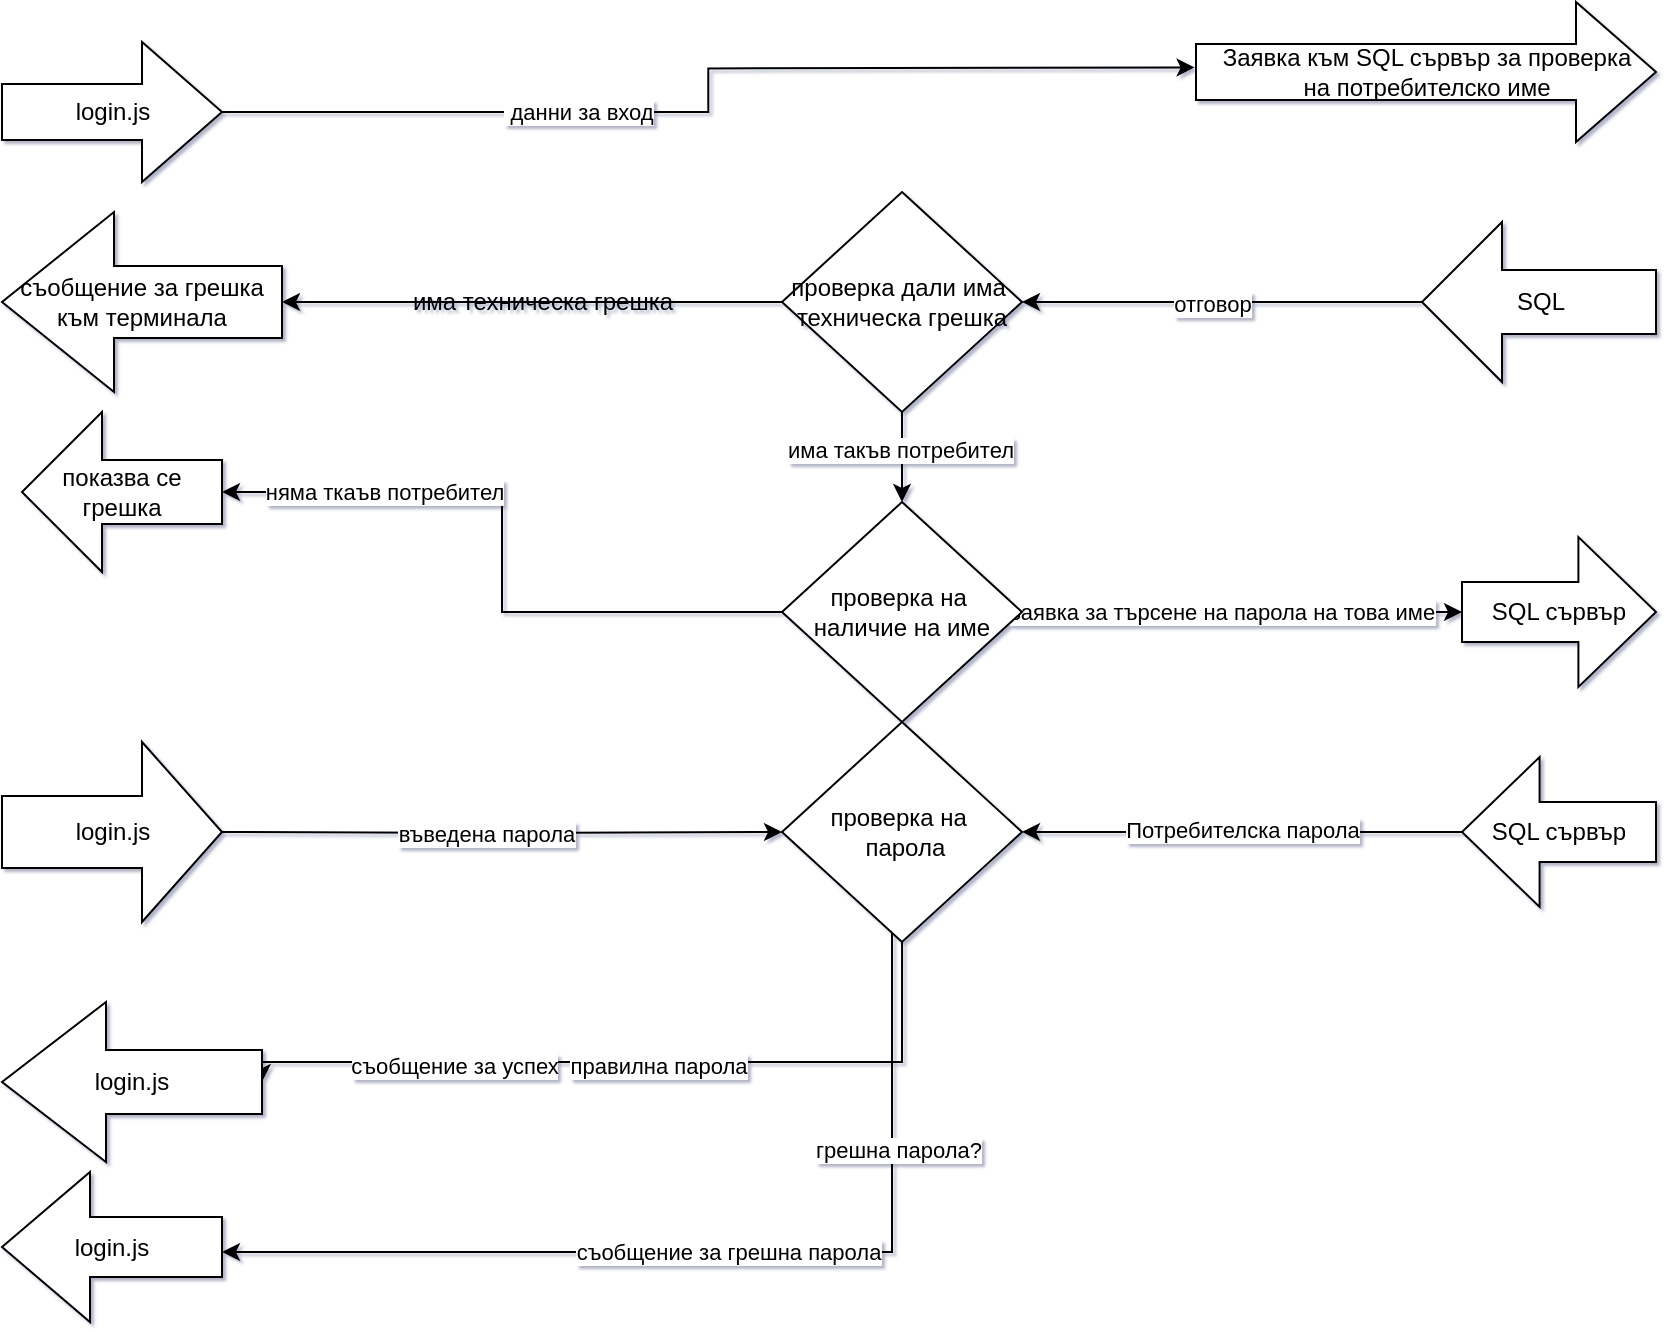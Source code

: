 <mxfile version="26.2.9">
  <diagram name="Страница-1" id="dQINFiQu-1OttCSfVZ5W">
    <mxGraphModel dx="1156" dy="663" grid="1" gridSize="10" guides="1" tooltips="1" connect="1" arrows="1" fold="1" page="1" pageScale="1" pageWidth="827" pageHeight="1169" background="none" math="0" shadow="1">
      <root>
        <mxCell id="0" />
        <mxCell id="1" parent="0" />
        <mxCell id="pEJdfVEvwErobP-8g5Ac-3" value="" style="edgeStyle=orthogonalEdgeStyle;rounded=0;orthogonalLoop=1;jettySize=auto;html=1;entryX=-0.003;entryY=0.427;entryDx=0;entryDy=0;entryPerimeter=0;" edge="1" parent="1" source="pEJdfVEvwErobP-8g5Ac-1">
          <mxGeometry relative="1" as="geometry">
            <mxPoint x="596.31" y="32.7" as="targetPoint" />
          </mxGeometry>
        </mxCell>
        <mxCell id="pEJdfVEvwErobP-8g5Ac-4" value="&amp;nbsp;данни за вход" style="edgeLabel;html=1;align=center;verticalAlign=middle;resizable=0;points=[];" vertex="1" connectable="0" parent="pEJdfVEvwErobP-8g5Ac-3">
          <mxGeometry x="-0.482" relative="1" as="geometry">
            <mxPoint x="46" as="offset" />
          </mxGeometry>
        </mxCell>
        <mxCell id="pEJdfVEvwErobP-8g5Ac-1" value="login.js" style="html=1;shadow=0;dashed=0;align=center;verticalAlign=middle;shape=mxgraph.arrows2.arrow;dy=0.6;dx=40;notch=0;" vertex="1" parent="1">
          <mxGeometry y="20" width="110" height="70" as="geometry" />
        </mxCell>
        <mxCell id="pEJdfVEvwErobP-8g5Ac-5" value="Заявка към SQL сървър за проверка&lt;div&gt;на потребителско име&lt;/div&gt;" style="html=1;shadow=0;dashed=0;align=center;verticalAlign=middle;shape=mxgraph.arrows2.arrow;dy=0.6;dx=40;notch=0;" vertex="1" parent="1">
          <mxGeometry x="597" width="230" height="70" as="geometry" />
        </mxCell>
        <mxCell id="pEJdfVEvwErobP-8g5Ac-8" value="" style="edgeStyle=orthogonalEdgeStyle;rounded=0;orthogonalLoop=1;jettySize=auto;html=1;" edge="1" parent="1" source="pEJdfVEvwErobP-8g5Ac-6" target="pEJdfVEvwErobP-8g5Ac-7">
          <mxGeometry relative="1" as="geometry" />
        </mxCell>
        <mxCell id="pEJdfVEvwErobP-8g5Ac-9" value="отговор" style="edgeLabel;html=1;align=center;verticalAlign=middle;resizable=0;points=[];" vertex="1" connectable="0" parent="pEJdfVEvwErobP-8g5Ac-8">
          <mxGeometry x="0.052" y="1" relative="1" as="geometry">
            <mxPoint as="offset" />
          </mxGeometry>
        </mxCell>
        <mxCell id="pEJdfVEvwErobP-8g5Ac-6" value="SQL" style="html=1;shadow=0;dashed=0;align=center;verticalAlign=middle;shape=mxgraph.arrows2.arrow;dy=0.6;dx=40;flipH=1;notch=0;" vertex="1" parent="1">
          <mxGeometry x="710" y="110" width="117" height="80" as="geometry" />
        </mxCell>
        <mxCell id="pEJdfVEvwErobP-8g5Ac-11" value="" style="edgeStyle=orthogonalEdgeStyle;rounded=0;orthogonalLoop=1;jettySize=auto;html=1;" edge="1" parent="1" source="pEJdfVEvwErobP-8g5Ac-7" target="pEJdfVEvwErobP-8g5Ac-10">
          <mxGeometry relative="1" as="geometry" />
        </mxCell>
        <mxCell id="pEJdfVEvwErobP-8g5Ac-14" value="" style="edgeStyle=orthogonalEdgeStyle;rounded=0;orthogonalLoop=1;jettySize=auto;html=1;" edge="1" parent="1" source="pEJdfVEvwErobP-8g5Ac-7" target="pEJdfVEvwErobP-8g5Ac-13">
          <mxGeometry relative="1" as="geometry" />
        </mxCell>
        <mxCell id="pEJdfVEvwErobP-8g5Ac-15" value="има такъв потребител" style="edgeLabel;html=1;align=center;verticalAlign=middle;resizable=0;points=[];" vertex="1" connectable="0" parent="pEJdfVEvwErobP-8g5Ac-14">
          <mxGeometry x="-0.186" y="-1" relative="1" as="geometry">
            <mxPoint as="offset" />
          </mxGeometry>
        </mxCell>
        <mxCell id="pEJdfVEvwErobP-8g5Ac-7" value="проверка дали има&amp;nbsp;&lt;div&gt;техническа грешка&lt;/div&gt;" style="rhombus;whiteSpace=wrap;html=1;shadow=0;dashed=0;" vertex="1" parent="1">
          <mxGeometry x="390" y="95" width="120" height="110" as="geometry" />
        </mxCell>
        <mxCell id="pEJdfVEvwErobP-8g5Ac-10" value="съобщение за грешка&lt;div&gt;към терминала&lt;/div&gt;" style="shape=singleArrow;whiteSpace=wrap;html=1;arrowWidth=0.4;arrowSize=0.4;shadow=0;dashed=0;flipH=1;" vertex="1" parent="1">
          <mxGeometry y="105" width="140" height="90" as="geometry" />
        </mxCell>
        <mxCell id="pEJdfVEvwErobP-8g5Ac-12" value="има техническа грешка" style="text;html=1;align=center;verticalAlign=middle;resizable=0;points=[];autosize=1;strokeColor=none;fillColor=none;" vertex="1" parent="1">
          <mxGeometry x="190" y="135" width="160" height="30" as="geometry" />
        </mxCell>
        <mxCell id="pEJdfVEvwErobP-8g5Ac-18" value="" style="edgeStyle=orthogonalEdgeStyle;rounded=0;orthogonalLoop=1;jettySize=auto;html=1;" edge="1" parent="1" source="pEJdfVEvwErobP-8g5Ac-13" target="pEJdfVEvwErobP-8g5Ac-17">
          <mxGeometry relative="1" as="geometry" />
        </mxCell>
        <mxCell id="pEJdfVEvwErobP-8g5Ac-19" value="няма ткаъв потребител" style="edgeLabel;html=1;align=center;verticalAlign=middle;resizable=0;points=[];" vertex="1" connectable="0" parent="pEJdfVEvwErobP-8g5Ac-18">
          <mxGeometry x="0.692" y="-3" relative="1" as="geometry">
            <mxPoint x="28" y="3" as="offset" />
          </mxGeometry>
        </mxCell>
        <mxCell id="pEJdfVEvwErobP-8g5Ac-21" value="" style="edgeStyle=orthogonalEdgeStyle;rounded=0;orthogonalLoop=1;jettySize=auto;html=1;" edge="1" parent="1" source="pEJdfVEvwErobP-8g5Ac-13" target="pEJdfVEvwErobP-8g5Ac-20">
          <mxGeometry relative="1" as="geometry" />
        </mxCell>
        <mxCell id="pEJdfVEvwErobP-8g5Ac-22" value="заявка за търсене на парола на това име" style="edgeLabel;html=1;align=center;verticalAlign=middle;resizable=0;points=[];" vertex="1" connectable="0" parent="pEJdfVEvwErobP-8g5Ac-21">
          <mxGeometry x="-0.387" y="1" relative="1" as="geometry">
            <mxPoint x="32" y="1" as="offset" />
          </mxGeometry>
        </mxCell>
        <mxCell id="pEJdfVEvwErobP-8g5Ac-13" value="проверка на&amp;nbsp;&lt;div&gt;наличие на име&lt;/div&gt;" style="rhombus;whiteSpace=wrap;html=1;shadow=0;dashed=0;" vertex="1" parent="1">
          <mxGeometry x="390" y="250" width="120" height="110" as="geometry" />
        </mxCell>
        <mxCell id="pEJdfVEvwErobP-8g5Ac-36" style="edgeStyle=orthogonalEdgeStyle;rounded=0;orthogonalLoop=1;jettySize=auto;html=1;entryX=0;entryY=0.5;entryDx=0;entryDy=0;entryPerimeter=0;" edge="1" parent="1">
          <mxGeometry relative="1" as="geometry">
            <mxPoint x="130" y="540.03" as="targetPoint" />
            <mxPoint x="450.029" y="470.004" as="sourcePoint" />
            <Array as="points">
              <mxPoint x="450" y="530.03" />
              <mxPoint x="130" y="530.03" />
            </Array>
          </mxGeometry>
        </mxCell>
        <mxCell id="pEJdfVEvwErobP-8g5Ac-37" value="съобщение за успех" style="edgeLabel;html=1;align=center;verticalAlign=middle;resizable=0;points=[];" vertex="1" connectable="0" parent="pEJdfVEvwErobP-8g5Ac-36">
          <mxGeometry x="0.46" y="2" relative="1" as="geometry">
            <mxPoint as="offset" />
          </mxGeometry>
        </mxCell>
        <mxCell id="pEJdfVEvwErobP-8g5Ac-38" value="правилна парола" style="edgeLabel;html=1;align=center;verticalAlign=middle;resizable=0;points=[];" vertex="1" connectable="0" parent="pEJdfVEvwErobP-8g5Ac-36">
          <mxGeometry x="-0.067" y="2" relative="1" as="geometry">
            <mxPoint as="offset" />
          </mxGeometry>
        </mxCell>
        <mxCell id="pEJdfVEvwErobP-8g5Ac-41" value="съобщение за грешна парола" style="edgeStyle=orthogonalEdgeStyle;rounded=0;orthogonalLoop=1;jettySize=auto;html=1;" edge="1" parent="1">
          <mxGeometry relative="1" as="geometry">
            <mxPoint x="445" y="454.99" as="sourcePoint" />
            <mxPoint x="110" y="624.99" as="targetPoint" />
            <Array as="points">
              <mxPoint x="445" y="624.99" />
            </Array>
          </mxGeometry>
        </mxCell>
        <mxCell id="pEJdfVEvwErobP-8g5Ac-42" value="грешна парола?" style="edgeLabel;html=1;align=center;verticalAlign=middle;resizable=0;points=[];" vertex="1" connectable="0" parent="pEJdfVEvwErobP-8g5Ac-41">
          <mxGeometry x="-0.53" y="3" relative="1" as="geometry">
            <mxPoint as="offset" />
          </mxGeometry>
        </mxCell>
        <mxCell id="pEJdfVEvwErobP-8g5Ac-16" value="проверка на&amp;nbsp;&lt;div&gt;&amp;nbsp;парола&lt;/div&gt;" style="rhombus;whiteSpace=wrap;html=1;shadow=0;dashed=0;" vertex="1" parent="1">
          <mxGeometry x="390" y="360" width="120" height="110" as="geometry" />
        </mxCell>
        <mxCell id="pEJdfVEvwErobP-8g5Ac-17" value="показва се грешка" style="shape=singleArrow;whiteSpace=wrap;html=1;arrowWidth=0.4;arrowSize=0.4;shadow=0;dashed=0;flipH=1;" vertex="1" parent="1">
          <mxGeometry x="10" y="205" width="100" height="80" as="geometry" />
        </mxCell>
        <mxCell id="pEJdfVEvwErobP-8g5Ac-20" value="SQL сървър" style="shape=singleArrow;whiteSpace=wrap;html=1;arrowWidth=0.4;arrowSize=0.4;shadow=0;dashed=0;" vertex="1" parent="1">
          <mxGeometry x="730" y="267.5" width="97" height="75" as="geometry" />
        </mxCell>
        <mxCell id="pEJdfVEvwErobP-8g5Ac-24" style="edgeStyle=orthogonalEdgeStyle;rounded=0;orthogonalLoop=1;jettySize=auto;html=1;" edge="1" parent="1" source="pEJdfVEvwErobP-8g5Ac-23" target="pEJdfVEvwErobP-8g5Ac-16">
          <mxGeometry relative="1" as="geometry" />
        </mxCell>
        <mxCell id="pEJdfVEvwErobP-8g5Ac-43" value="Потребителска парола" style="edgeLabel;html=1;align=center;verticalAlign=middle;resizable=0;points=[];" vertex="1" connectable="0" parent="pEJdfVEvwErobP-8g5Ac-24">
          <mxGeometry x="0.002" y="-1" relative="1" as="geometry">
            <mxPoint as="offset" />
          </mxGeometry>
        </mxCell>
        <mxCell id="pEJdfVEvwErobP-8g5Ac-23" value="SQL сървър" style="shape=singleArrow;whiteSpace=wrap;html=1;arrowWidth=0.4;arrowSize=0.4;shadow=0;dashed=0;flipH=1;" vertex="1" parent="1">
          <mxGeometry x="730" y="377.5" width="97" height="75" as="geometry" />
        </mxCell>
        <mxCell id="pEJdfVEvwErobP-8g5Ac-27" style="edgeStyle=orthogonalEdgeStyle;rounded=0;orthogonalLoop=1;jettySize=auto;html=1;" edge="1" parent="1" target="pEJdfVEvwErobP-8g5Ac-16">
          <mxGeometry relative="1" as="geometry">
            <mxPoint x="110" y="415" as="sourcePoint" />
          </mxGeometry>
        </mxCell>
        <mxCell id="pEJdfVEvwErobP-8g5Ac-28" value="въведена парола" style="edgeLabel;html=1;align=center;verticalAlign=middle;resizable=0;points=[];" vertex="1" connectable="0" parent="pEJdfVEvwErobP-8g5Ac-27">
          <mxGeometry x="-0.06" relative="1" as="geometry">
            <mxPoint as="offset" />
          </mxGeometry>
        </mxCell>
        <mxCell id="pEJdfVEvwErobP-8g5Ac-26" value="login.js" style="html=1;shadow=0;dashed=0;align=center;verticalAlign=middle;shape=mxgraph.arrows2.arrow;dy=0.6;dx=40;notch=0;" vertex="1" parent="1">
          <mxGeometry y="370" width="110" height="90" as="geometry" />
        </mxCell>
        <mxCell id="pEJdfVEvwErobP-8g5Ac-34" value="login.js" style="shape=singleArrow;whiteSpace=wrap;html=1;arrowWidth=0.4;arrowSize=0.4;shadow=0;dashed=0;flipH=1;" vertex="1" parent="1">
          <mxGeometry y="500" width="130" height="80" as="geometry" />
        </mxCell>
        <mxCell id="pEJdfVEvwErobP-8g5Ac-39" value="login.js" style="shape=singleArrow;whiteSpace=wrap;html=1;arrowWidth=0.4;arrowSize=0.4;shadow=0;dashed=0;flipH=1;" vertex="1" parent="1">
          <mxGeometry y="585" width="110" height="75" as="geometry" />
        </mxCell>
      </root>
    </mxGraphModel>
  </diagram>
</mxfile>
